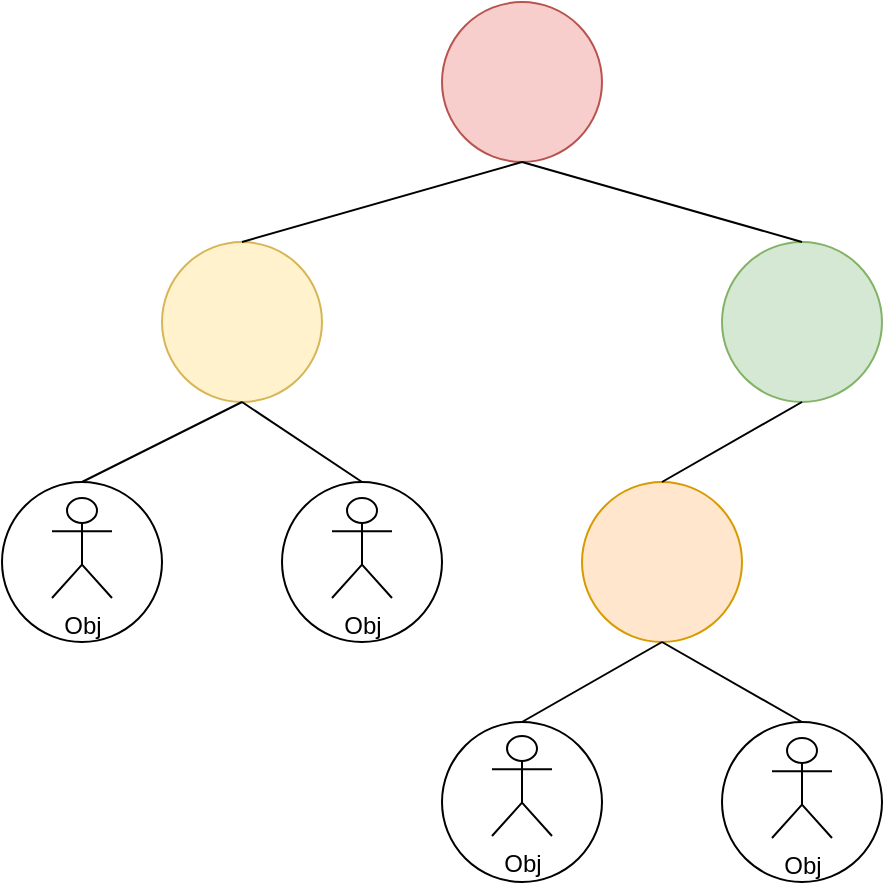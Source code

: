 <mxfile version="20.1.1" type="device"><diagram id="IBm0WzG01rd68KZpNCTZ" name="Page-1"><mxGraphModel dx="2062" dy="1097" grid="1" gridSize="10" guides="1" tooltips="1" connect="1" arrows="1" fold="1" page="1" pageScale="1" pageWidth="827" pageHeight="1169" math="0" shadow="0"><root><mxCell id="0"/><mxCell id="1" parent="0"/><mxCell id="ZdAkDrCqKlAqj5BJd5X5-1" value="" style="ellipse;whiteSpace=wrap;html=1;fillColor=#f8cecc;strokeColor=#b85450;" vertex="1" parent="1"><mxGeometry x="340" y="200" width="80" height="80" as="geometry"/></mxCell><mxCell id="ZdAkDrCqKlAqj5BJd5X5-2" value="" style="ellipse;whiteSpace=wrap;html=1;fillColor=#d5e8d4;strokeColor=#82b366;" vertex="1" parent="1"><mxGeometry x="480" y="320" width="80" height="80" as="geometry"/></mxCell><mxCell id="ZdAkDrCqKlAqj5BJd5X5-3" value="" style="ellipse;whiteSpace=wrap;html=1;fillColor=#fff2cc;strokeColor=#d6b656;" vertex="1" parent="1"><mxGeometry x="200" y="320" width="80" height="80" as="geometry"/></mxCell><mxCell id="ZdAkDrCqKlAqj5BJd5X5-4" value="" style="ellipse;whiteSpace=wrap;html=1;" vertex="1" parent="1"><mxGeometry x="340" y="560" width="80" height="80" as="geometry"/></mxCell><mxCell id="ZdAkDrCqKlAqj5BJd5X5-5" value="" style="ellipse;whiteSpace=wrap;html=1;" vertex="1" parent="1"><mxGeometry x="260" y="440" width="80" height="80" as="geometry"/></mxCell><mxCell id="ZdAkDrCqKlAqj5BJd5X5-26" value="Obj" style="shape=umlActor;verticalLabelPosition=bottom;verticalAlign=top;html=1;outlineConnect=0;" vertex="1" parent="ZdAkDrCqKlAqj5BJd5X5-5"><mxGeometry x="25" y="8" width="30" height="50" as="geometry"/></mxCell><mxCell id="ZdAkDrCqKlAqj5BJd5X5-6" value="" style="ellipse;whiteSpace=wrap;html=1;" vertex="1" parent="1"><mxGeometry x="120" y="440" width="80" height="80" as="geometry"/></mxCell><mxCell id="ZdAkDrCqKlAqj5BJd5X5-7" value="" style="ellipse;whiteSpace=wrap;html=1;fillColor=#ffe6cc;strokeColor=#d79b00;" vertex="1" parent="1"><mxGeometry x="410" y="440" width="80" height="80" as="geometry"/></mxCell><mxCell id="ZdAkDrCqKlAqj5BJd5X5-8" value="" style="ellipse;whiteSpace=wrap;html=1;" vertex="1" parent="1"><mxGeometry x="480" y="560" width="80" height="80" as="geometry"/></mxCell><mxCell id="ZdAkDrCqKlAqj5BJd5X5-12" value="" style="endArrow=none;html=1;rounded=0;entryX=0.5;entryY=1;entryDx=0;entryDy=0;exitX=0.5;exitY=0;exitDx=0;exitDy=0;" edge="1" parent="1" source="ZdAkDrCqKlAqj5BJd5X5-3" target="ZdAkDrCqKlAqj5BJd5X5-1"><mxGeometry width="50" height="50" relative="1" as="geometry"><mxPoint x="390" y="580" as="sourcePoint"/><mxPoint x="440" y="530" as="targetPoint"/></mxGeometry></mxCell><mxCell id="ZdAkDrCqKlAqj5BJd5X5-19" value="" style="endArrow=none;html=1;rounded=0;entryX=0.5;entryY=1;entryDx=0;entryDy=0;exitX=0.5;exitY=0;exitDx=0;exitDy=0;" edge="1" parent="1" source="ZdAkDrCqKlAqj5BJd5X5-6" target="ZdAkDrCqKlAqj5BJd5X5-3"><mxGeometry width="50" height="50" relative="1" as="geometry"><mxPoint x="390" y="580" as="sourcePoint"/><mxPoint x="440" y="530" as="targetPoint"/></mxGeometry></mxCell><mxCell id="ZdAkDrCqKlAqj5BJd5X5-20" value="" style="endArrow=none;html=1;rounded=0;entryX=0.5;entryY=1;entryDx=0;entryDy=0;exitX=0.5;exitY=0;exitDx=0;exitDy=0;" edge="1" parent="1" source="ZdAkDrCqKlAqj5BJd5X5-5" target="ZdAkDrCqKlAqj5BJd5X5-3"><mxGeometry width="50" height="50" relative="1" as="geometry"><mxPoint x="390" y="580" as="sourcePoint"/><mxPoint x="440" y="530" as="targetPoint"/></mxGeometry></mxCell><mxCell id="ZdAkDrCqKlAqj5BJd5X5-21" value="" style="endArrow=none;html=1;rounded=0;entryX=0.5;entryY=1;entryDx=0;entryDy=0;exitX=0.5;exitY=0;exitDx=0;exitDy=0;" edge="1" parent="1" source="ZdAkDrCqKlAqj5BJd5X5-4" target="ZdAkDrCqKlAqj5BJd5X5-7"><mxGeometry width="50" height="50" relative="1" as="geometry"><mxPoint x="360" y="580" as="sourcePoint"/><mxPoint x="410" y="530" as="targetPoint"/></mxGeometry></mxCell><mxCell id="ZdAkDrCqKlAqj5BJd5X5-22" value="" style="endArrow=none;html=1;rounded=0;entryX=0.5;entryY=1;entryDx=0;entryDy=0;exitX=0.5;exitY=0;exitDx=0;exitDy=0;" edge="1" parent="1" source="ZdAkDrCqKlAqj5BJd5X5-8" target="ZdAkDrCqKlAqj5BJd5X5-7"><mxGeometry width="50" height="50" relative="1" as="geometry"><mxPoint x="360" y="580" as="sourcePoint"/><mxPoint x="410" y="530" as="targetPoint"/></mxGeometry></mxCell><mxCell id="ZdAkDrCqKlAqj5BJd5X5-23" value="" style="endArrow=none;html=1;rounded=0;entryX=0.5;entryY=0;entryDx=0;entryDy=0;exitX=0.5;exitY=1;exitDx=0;exitDy=0;" edge="1" parent="1" source="ZdAkDrCqKlAqj5BJd5X5-2" target="ZdAkDrCqKlAqj5BJd5X5-7"><mxGeometry width="50" height="50" relative="1" as="geometry"><mxPoint x="390" y="580" as="sourcePoint"/><mxPoint x="440" y="530" as="targetPoint"/></mxGeometry></mxCell><mxCell id="ZdAkDrCqKlAqj5BJd5X5-24" value="" style="endArrow=none;html=1;rounded=0;entryX=0.5;entryY=0;entryDx=0;entryDy=0;" edge="1" parent="1" target="ZdAkDrCqKlAqj5BJd5X5-2"><mxGeometry width="50" height="50" relative="1" as="geometry"><mxPoint x="380" y="280" as="sourcePoint"/><mxPoint x="440" y="530" as="targetPoint"/></mxGeometry></mxCell><mxCell id="ZdAkDrCqKlAqj5BJd5X5-28" value="Obj" style="shape=umlActor;verticalLabelPosition=bottom;verticalAlign=top;html=1;outlineConnect=0;" vertex="1" parent="1"><mxGeometry x="145" y="448" width="30" height="50" as="geometry"/></mxCell><mxCell id="ZdAkDrCqKlAqj5BJd5X5-29" value="Obj" style="shape=umlActor;verticalLabelPosition=bottom;verticalAlign=top;html=1;outlineConnect=0;" vertex="1" parent="1"><mxGeometry x="505" y="568" width="30" height="50" as="geometry"/></mxCell><mxCell id="ZdAkDrCqKlAqj5BJd5X5-32" value="Obj" style="shape=umlActor;verticalLabelPosition=bottom;verticalAlign=top;html=1;outlineConnect=0;" vertex="1" parent="1"><mxGeometry x="365" y="567" width="30" height="50" as="geometry"/></mxCell></root></mxGraphModel></diagram></mxfile>